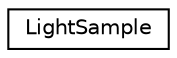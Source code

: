 digraph G
{
  edge [fontname="Helvetica",fontsize="10",labelfontname="Helvetica",labelfontsize="10"];
  node [fontname="Helvetica",fontsize="10",shape=record];
  rankdir=LR;
  Node1 [label="LightSample",height=0.2,width=0.4,color="black", fillcolor="white", style="filled",URL="$d2/d36/structLightSample.html"];
}

